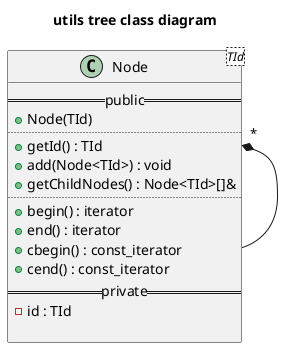 @startuml utils-tree-class-diagram

title utils tree class diagram

class Node<TId> {
    == public ==
    + Node(TId)
    ..
    + getId() : TId
    + add(Node<TId>) : void
    + getChildNodes() : Node<TId>[]&
    ..
    + begin() : iterator
    + end() : iterator
    + cbegin() : const_iterator
    + cend() : const_iterator
    == private ==
    - id : TId

}

Node "*" *-- Node

@enduml